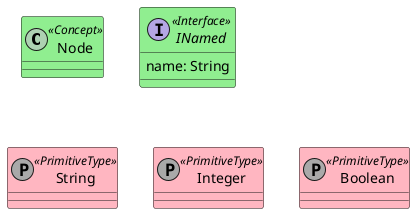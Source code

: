 @startuml

'class language as "LionCore_builtins" <<(L,lightgray) Language>>

class Node <<Concept>> #LightGreen

interface INamed <<Interface>> #LightGreen {
  name: String
}

class String <<(P, darkgray) PrimitiveType>> #LightPink
class Integer <<(P, darkgray) PrimitiveType>> #LightPink
class Boolean <<(P, darkgray) PrimitiveType>> #LightPink

Node -[hidden]- String

String -[hidden] Integer
Integer -[hidden] Boolean

@enduml
